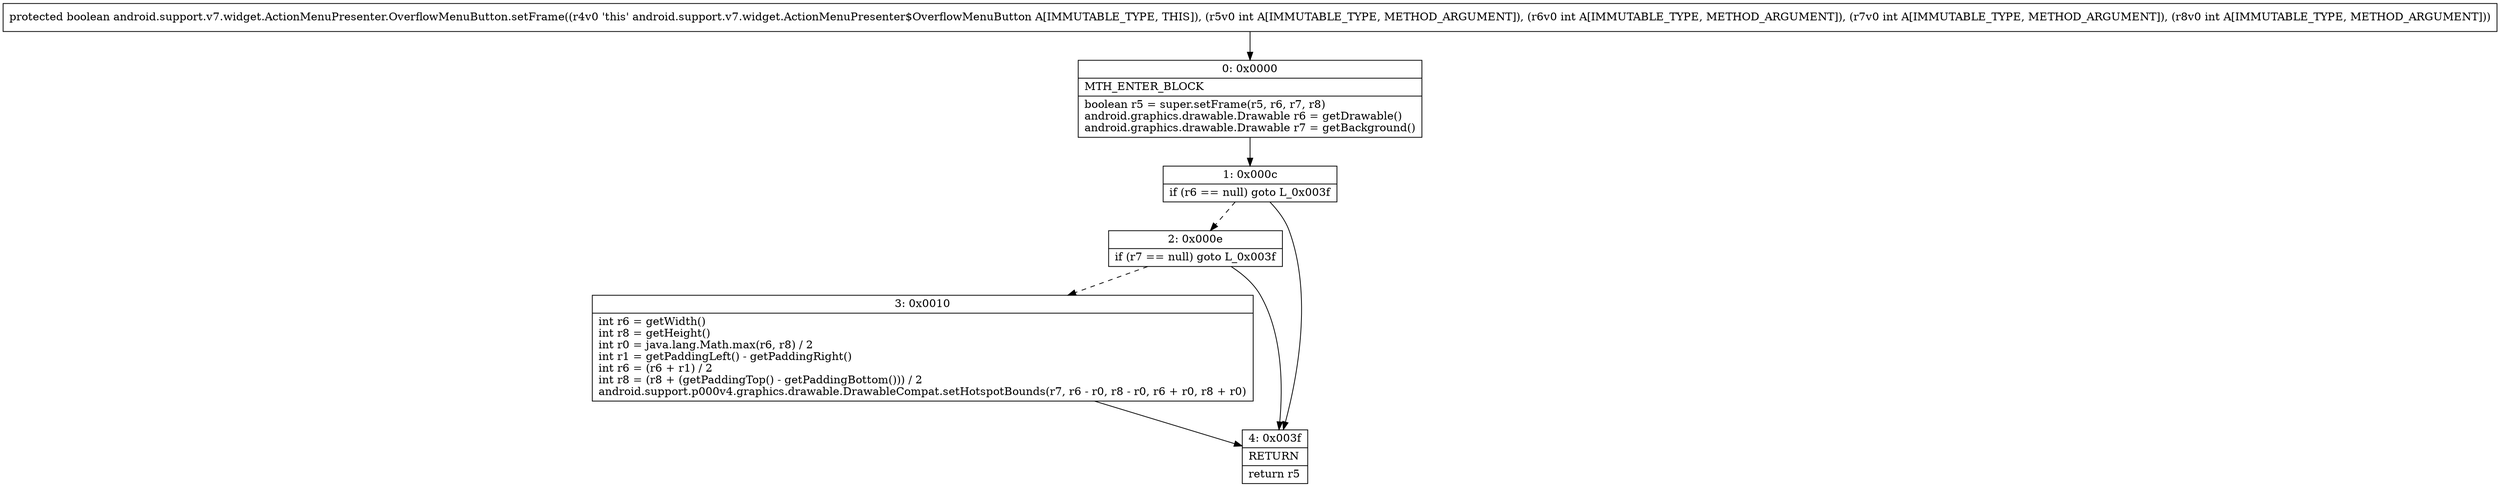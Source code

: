 digraph "CFG forandroid.support.v7.widget.ActionMenuPresenter.OverflowMenuButton.setFrame(IIII)Z" {
Node_0 [shape=record,label="{0\:\ 0x0000|MTH_ENTER_BLOCK\l|boolean r5 = super.setFrame(r5, r6, r7, r8)\landroid.graphics.drawable.Drawable r6 = getDrawable()\landroid.graphics.drawable.Drawable r7 = getBackground()\l}"];
Node_1 [shape=record,label="{1\:\ 0x000c|if (r6 == null) goto L_0x003f\l}"];
Node_2 [shape=record,label="{2\:\ 0x000e|if (r7 == null) goto L_0x003f\l}"];
Node_3 [shape=record,label="{3\:\ 0x0010|int r6 = getWidth()\lint r8 = getHeight()\lint r0 = java.lang.Math.max(r6, r8) \/ 2\lint r1 = getPaddingLeft() \- getPaddingRight()\lint r6 = (r6 + r1) \/ 2\lint r8 = (r8 + (getPaddingTop() \- getPaddingBottom())) \/ 2\landroid.support.p000v4.graphics.drawable.DrawableCompat.setHotspotBounds(r7, r6 \- r0, r8 \- r0, r6 + r0, r8 + r0)\l}"];
Node_4 [shape=record,label="{4\:\ 0x003f|RETURN\l|return r5\l}"];
MethodNode[shape=record,label="{protected boolean android.support.v7.widget.ActionMenuPresenter.OverflowMenuButton.setFrame((r4v0 'this' android.support.v7.widget.ActionMenuPresenter$OverflowMenuButton A[IMMUTABLE_TYPE, THIS]), (r5v0 int A[IMMUTABLE_TYPE, METHOD_ARGUMENT]), (r6v0 int A[IMMUTABLE_TYPE, METHOD_ARGUMENT]), (r7v0 int A[IMMUTABLE_TYPE, METHOD_ARGUMENT]), (r8v0 int A[IMMUTABLE_TYPE, METHOD_ARGUMENT])) }"];
MethodNode -> Node_0;
Node_0 -> Node_1;
Node_1 -> Node_2[style=dashed];
Node_1 -> Node_4;
Node_2 -> Node_3[style=dashed];
Node_2 -> Node_4;
Node_3 -> Node_4;
}

